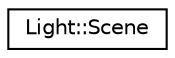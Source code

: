 digraph "Graphical Class Hierarchy"
{
 // LATEX_PDF_SIZE
  edge [fontname="Helvetica",fontsize="10",labelfontname="Helvetica",labelfontsize="10"];
  node [fontname="Helvetica",fontsize="10",shape=record];
  rankdir="LR";
  Node0 [label="Light::Scene",height=0.2,width=0.4,color="black", fillcolor="white", style="filled",URL="$classLight_1_1Scene.html",tooltip=" "];
}
